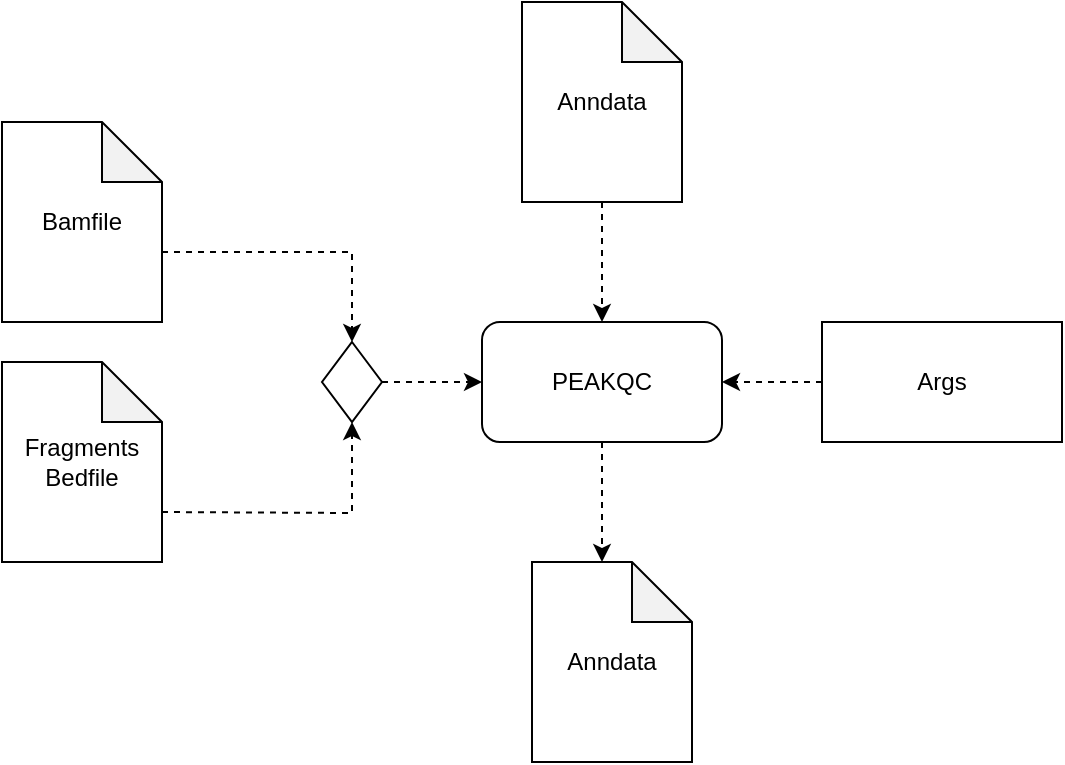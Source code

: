 <mxfile version="23.1.5" type="device">
  <diagram name="Page-1" id="E-FdPEDmxudWiuTiEIcs">
    <mxGraphModel dx="1148" dy="1108" grid="1" gridSize="10" guides="1" tooltips="1" connect="1" arrows="1" fold="1" page="1" pageScale="1" pageWidth="850" pageHeight="1100" math="0" shadow="0">
      <root>
        <mxCell id="0" />
        <mxCell id="1" parent="0" />
        <mxCell id="rPPYtOoFTje9tKiEt5fO-7" style="edgeStyle=orthogonalEdgeStyle;rounded=0;orthogonalLoop=1;jettySize=auto;html=1;exitX=0;exitY=0;exitDx=80;exitDy=65;exitPerimeter=0;entryX=0.5;entryY=0;entryDx=0;entryDy=0;dashed=1;" edge="1" parent="1" source="rPPYtOoFTje9tKiEt5fO-1" target="rPPYtOoFTje9tKiEt5fO-6">
          <mxGeometry relative="1" as="geometry" />
        </mxCell>
        <mxCell id="rPPYtOoFTje9tKiEt5fO-1" value="Bamfile" style="shape=note;whiteSpace=wrap;html=1;backgroundOutline=1;darkOpacity=0.05;" vertex="1" parent="1">
          <mxGeometry x="80" y="80" width="80" height="100" as="geometry" />
        </mxCell>
        <mxCell id="rPPYtOoFTje9tKiEt5fO-2" value="&lt;div&gt;Fragments&lt;/div&gt;&lt;div&gt;Bedfile&lt;br&gt;&lt;/div&gt;" style="shape=note;whiteSpace=wrap;html=1;backgroundOutline=1;darkOpacity=0.05;" vertex="1" parent="1">
          <mxGeometry x="80" y="200" width="80" height="100" as="geometry" />
        </mxCell>
        <mxCell id="rPPYtOoFTje9tKiEt5fO-11" style="edgeStyle=orthogonalEdgeStyle;rounded=0;orthogonalLoop=1;jettySize=auto;html=1;exitX=0.5;exitY=1;exitDx=0;exitDy=0;exitPerimeter=0;dashed=1;" edge="1" parent="1" source="rPPYtOoFTje9tKiEt5fO-3" target="rPPYtOoFTje9tKiEt5fO-8">
          <mxGeometry relative="1" as="geometry" />
        </mxCell>
        <mxCell id="rPPYtOoFTje9tKiEt5fO-3" value="Anndata" style="shape=note;whiteSpace=wrap;html=1;backgroundOutline=1;darkOpacity=0.05;" vertex="1" parent="1">
          <mxGeometry x="340" y="20" width="80" height="100" as="geometry" />
        </mxCell>
        <mxCell id="rPPYtOoFTje9tKiEt5fO-5" style="edgeStyle=orthogonalEdgeStyle;rounded=0;orthogonalLoop=1;jettySize=auto;html=1;exitX=0;exitY=0;exitDx=80;exitDy=65;exitPerimeter=0;entryX=0.5;entryY=1;entryDx=0;entryDy=0;dashed=1;" edge="1" parent="1" target="rPPYtOoFTje9tKiEt5fO-6">
          <mxGeometry relative="1" as="geometry">
            <mxPoint x="160" y="275.0" as="sourcePoint" />
            <mxPoint x="260" y="240" as="targetPoint" />
          </mxGeometry>
        </mxCell>
        <mxCell id="rPPYtOoFTje9tKiEt5fO-12" style="edgeStyle=orthogonalEdgeStyle;rounded=0;orthogonalLoop=1;jettySize=auto;html=1;exitX=1;exitY=0.5;exitDx=0;exitDy=0;entryX=0;entryY=0.5;entryDx=0;entryDy=0;dashed=1;" edge="1" parent="1" source="rPPYtOoFTje9tKiEt5fO-6" target="rPPYtOoFTje9tKiEt5fO-8">
          <mxGeometry relative="1" as="geometry" />
        </mxCell>
        <mxCell id="rPPYtOoFTje9tKiEt5fO-6" value="" style="rhombus;whiteSpace=wrap;html=1;" vertex="1" parent="1">
          <mxGeometry x="240" y="190" width="30" height="40" as="geometry" />
        </mxCell>
        <mxCell id="rPPYtOoFTje9tKiEt5fO-13" style="edgeStyle=orthogonalEdgeStyle;rounded=0;orthogonalLoop=1;jettySize=auto;html=1;exitX=0.5;exitY=1;exitDx=0;exitDy=0;dashed=1;" edge="1" parent="1" source="rPPYtOoFTje9tKiEt5fO-8">
          <mxGeometry relative="1" as="geometry">
            <mxPoint x="380" y="300" as="targetPoint" />
          </mxGeometry>
        </mxCell>
        <mxCell id="rPPYtOoFTje9tKiEt5fO-8" value="PEAKQC" style="rounded=1;whiteSpace=wrap;html=1;" vertex="1" parent="1">
          <mxGeometry x="320" y="180" width="120" height="60" as="geometry" />
        </mxCell>
        <mxCell id="rPPYtOoFTje9tKiEt5fO-14" value="Anndata" style="shape=note;whiteSpace=wrap;html=1;backgroundOutline=1;darkOpacity=0.05;" vertex="1" parent="1">
          <mxGeometry x="345" y="300" width="80" height="100" as="geometry" />
        </mxCell>
        <mxCell id="rPPYtOoFTje9tKiEt5fO-17" style="edgeStyle=orthogonalEdgeStyle;rounded=0;orthogonalLoop=1;jettySize=auto;html=1;exitX=0;exitY=0.5;exitDx=0;exitDy=0;entryX=1;entryY=0.5;entryDx=0;entryDy=0;dashed=1;" edge="1" parent="1" source="rPPYtOoFTje9tKiEt5fO-16" target="rPPYtOoFTje9tKiEt5fO-8">
          <mxGeometry relative="1" as="geometry" />
        </mxCell>
        <mxCell id="rPPYtOoFTje9tKiEt5fO-16" value="Args" style="rounded=0;whiteSpace=wrap;html=1;" vertex="1" parent="1">
          <mxGeometry x="490" y="180" width="120" height="60" as="geometry" />
        </mxCell>
      </root>
    </mxGraphModel>
  </diagram>
</mxfile>
